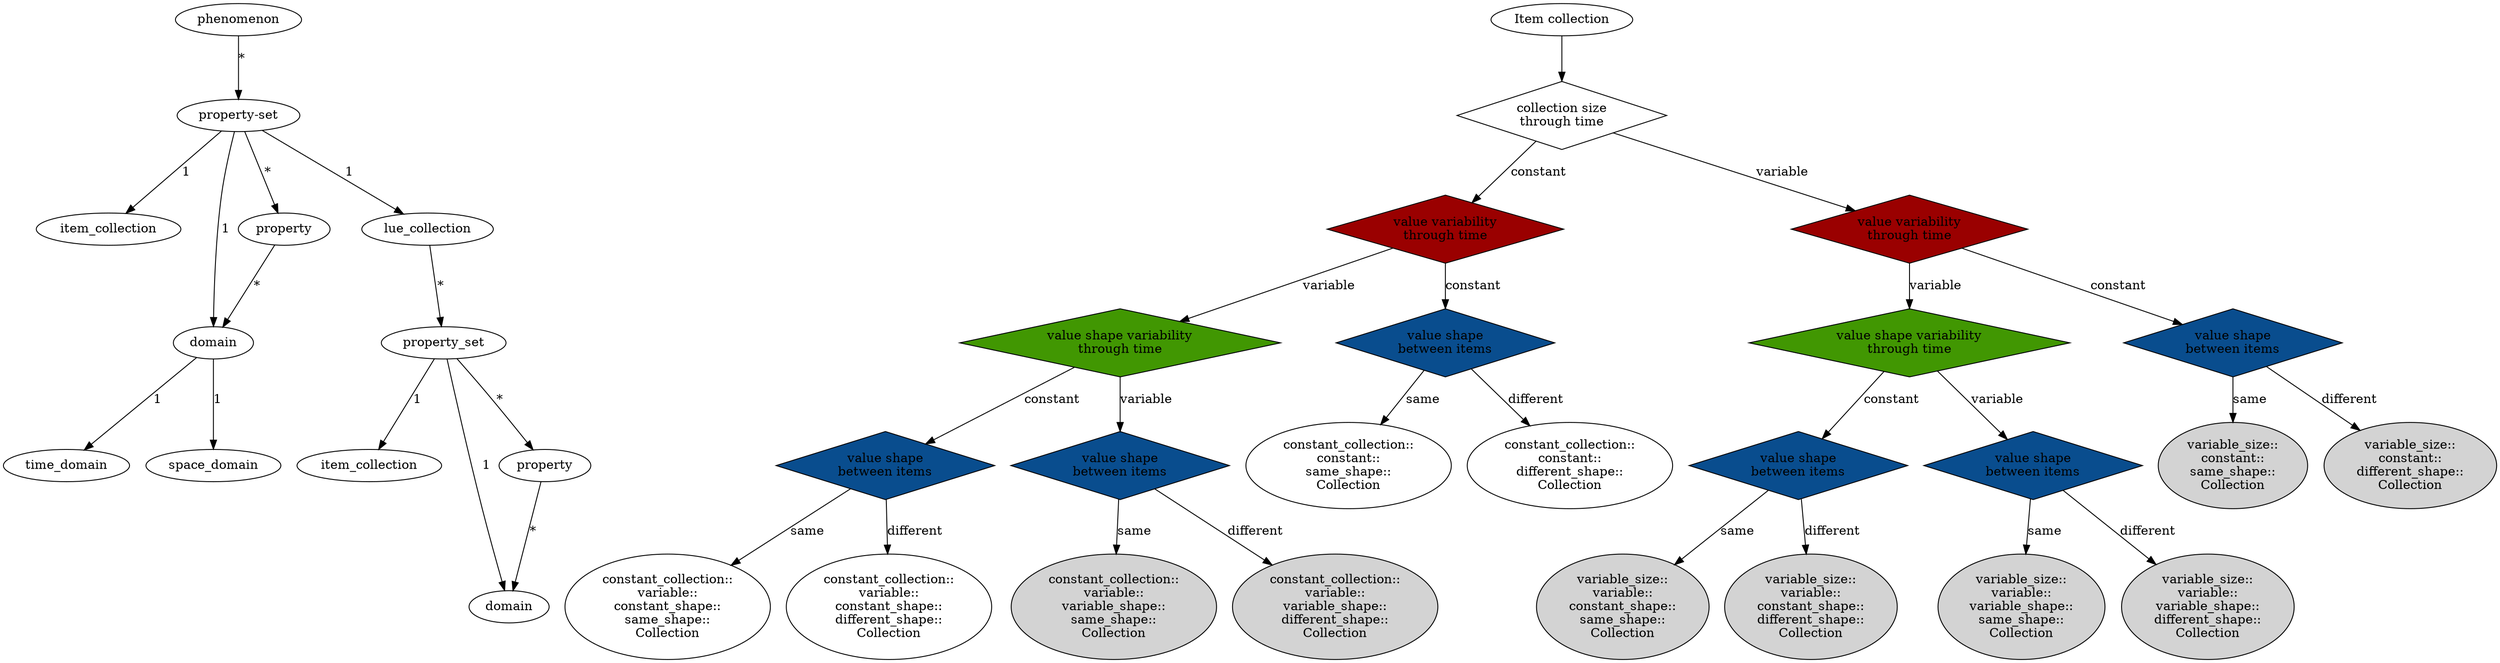 digraph datamodel {

    phenomenon [
        label="phenomenon"
    ];
    property_set [
        label="property-set"
    ];

    phenomenon -> property_set [
        label = "*"
    ];

    property_set -> item_collection [
        label = "1"
    ];

    property_set -> domain [
        label = "1"
    ];

    property_set -> property [
        label = "*"
    ];

    property -> domain [
        label = "*"
    ];

    domain -> time_domain [
        label = "1"
    ];

    domain -> space_domain [
        label = "1"
    ];

    collection_phenomenon [
        label="lue_collection"
    ];
    collection_property_set [
        label="property_set"
    ];
    collection_item_collection [
        label="item_collection"
    ];
    collection_domain [
        label="domain"
    ];
    collection_property [
        label="property"
    ];


    collection_phenomenon -> collection_property_set [
        label = "*"
    ];

    collection_property_set -> collection_item_collection [
        label = "1"
    ];

    collection_property_set -> collection_domain [
        label = "1"
    ];

    collection_property_set -> collection_property [
        label = "*"
    ];

    collection_property -> collection_domain [
        label = "*"
    ];


    property_set -> collection_phenomenon [
        label = "1"
    ];




    // -------------------------------------------------------------------------
    // Item collection taxonomy
    // -------------------------------------------------------------------------
    node [
        shape=diamond
        style=filled;
    ];

    collection_size_through_time [
        label="collection size\nthrough time"
        style=""
    ];

    value_variability1 [
        label="value variability\nthrough time"
        shape=diamond
        fillcolor="#9a0000"
    ];
    value_variability2 [
        label="value variability\nthrough time"
        shape=diamond
        fillcolor="#9a0000"
    ];

    shape_variability1 [
        label="value shape variability\nthrough time"
        shape=diamond
        fillcolor="#419702"
    ];
    shape_variability2 [
        label="value shape variability\nthrough time"
        shape=diamond
        fillcolor="#419702"
    ];


    value_shape1 [
        label="value shape\nbetween items"
        shape=diamond
        fillcolor="#094d8e"
    ];
    value_shape2 [
        label="value shape\nbetween items"
        shape=diamond
        fillcolor="#094d8e"
    ];
    value_shape3 [
        label="value shape\nbetween items"
        shape=diamond
        fillcolor="#094d8e"
    ];
    value_shape4 [
        label="value shape\nbetween items"
        shape=diamond
        fillcolor="#094d8e"
    ];
    value_shape5 [
        label="value shape\nbetween items"
        shape=diamond
        fillcolor="#094d8e"
    ];
    value_shape6 [
        label="value shape\nbetween items"
        shape=diamond
        fillcolor="#094d8e"
    ];


    node [
        shape=""
    ];

    item [
        label="Item collection"
        style=""
    ];

    same_shape1 [
        label="constant_collection::\nconstant::\nsame_shape::\nCollection"
        style=""
    ];
    different_shape1 [
        label="constant_collection::\nconstant::\ndifferent_shape::\nCollection"
        style=""
    ];
    same_shape2 [
        label="constant_collection::\nvariable::\nconstant_shape::\nsame_shape::\nCollection"
        style=""
    ];
    different_shape2 [
        label="constant_collection::\nvariable::\nconstant_shape::\ndifferent_shape::\nCollection"
        style=""
    ];
    same_shape3 [
        label="constant_collection::\nvariable::\nvariable_shape::\nsame_shape::\nCollection"
    ];
    different_shape3 [
        label="constant_collection::\nvariable::\nvariable_shape::\ndifferent_shape::\nCollection"
    ];


    same_shape4 [
        label="variable_size::\nconstant::\nsame_shape::\nCollection"
    ];
    different_shape4 [
        label="variable_size::\nconstant::\ndifferent_shape::\nCollection"
    ];
    same_shape5 [
        label="variable_size::\nvariable::\nconstant_shape::\nsame_shape::\nCollection"
    ];
    different_shape5 [
        label="variable_size::\nvariable::\nconstant_shape::\ndifferent_shape::\nCollection"
    ];
    same_shape6 [
        label="variable_size::\nvariable::\nvariable_shape::\nsame_shape::\nCollection"
    ];
    different_shape6 [
        label="variable_size::\nvariable::\nvariable_shape::\ndifferent_shape::\nCollection"
    ];


    item -> collection_size_through_time [
    ];

    collection_size_through_time -> value_variability1 [
        label="constant"
    ];

    collection_size_through_time -> value_variability2 [
        label="variable"
    ];

    value_variability1 -> value_shape1 [
        label="constant"
    ];

    value_shape1 -> different_shape1 [
        label="different"
    ]

    value_shape1 -> same_shape1 [
        label="same"
    ]

    value_variability1 -> shape_variability1 [
        label="variable"
    ];

    shape_variability1 -> value_shape2 [
        label="constant"
    ];

    shape_variability1 -> value_shape3 [
        label="variable"
    ];

    value_shape2 -> different_shape2 [
        label="different"
    ]

    value_shape2 -> same_shape2 [
        label="same"
    ]

    value_shape3 -> different_shape3 [
        label="different"
    ]

    value_shape3 -> same_shape3 [
        label="same"
    ]

    value_variability2 -> value_shape4 [
        label="constant"
    ];

    value_shape4 -> different_shape4 [
        label="different"
    ]

    value_shape4 -> same_shape4 [
        label="same"
    ]

    value_variability2 -> shape_variability2 [
        label="variable"
    ];

    shape_variability2 -> value_shape5 [
        label="constant"
    ];

    value_shape5 -> different_shape5 [
        label="different"
    ];

    value_shape5 -> same_shape5 [
        label="same"
    ];

    shape_variability2 -> value_shape6 [
        label="variable"
    ];

    value_shape6 -> different_shape6 [
        label="different"
    ];

    value_shape6 -> same_shape6 [
        label="same"
    ];

}
